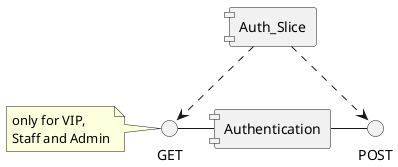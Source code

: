 @startuml

skinparam componentStyle uml1

interface GET
interface POST

GET - [Authentication]
[Authentication] - POST
[Auth_Slice] ..> GET
[Auth_Slice] ..> POST

note left of GET
    only for VIP, 
    Staff and Admin
end note

@enduml
